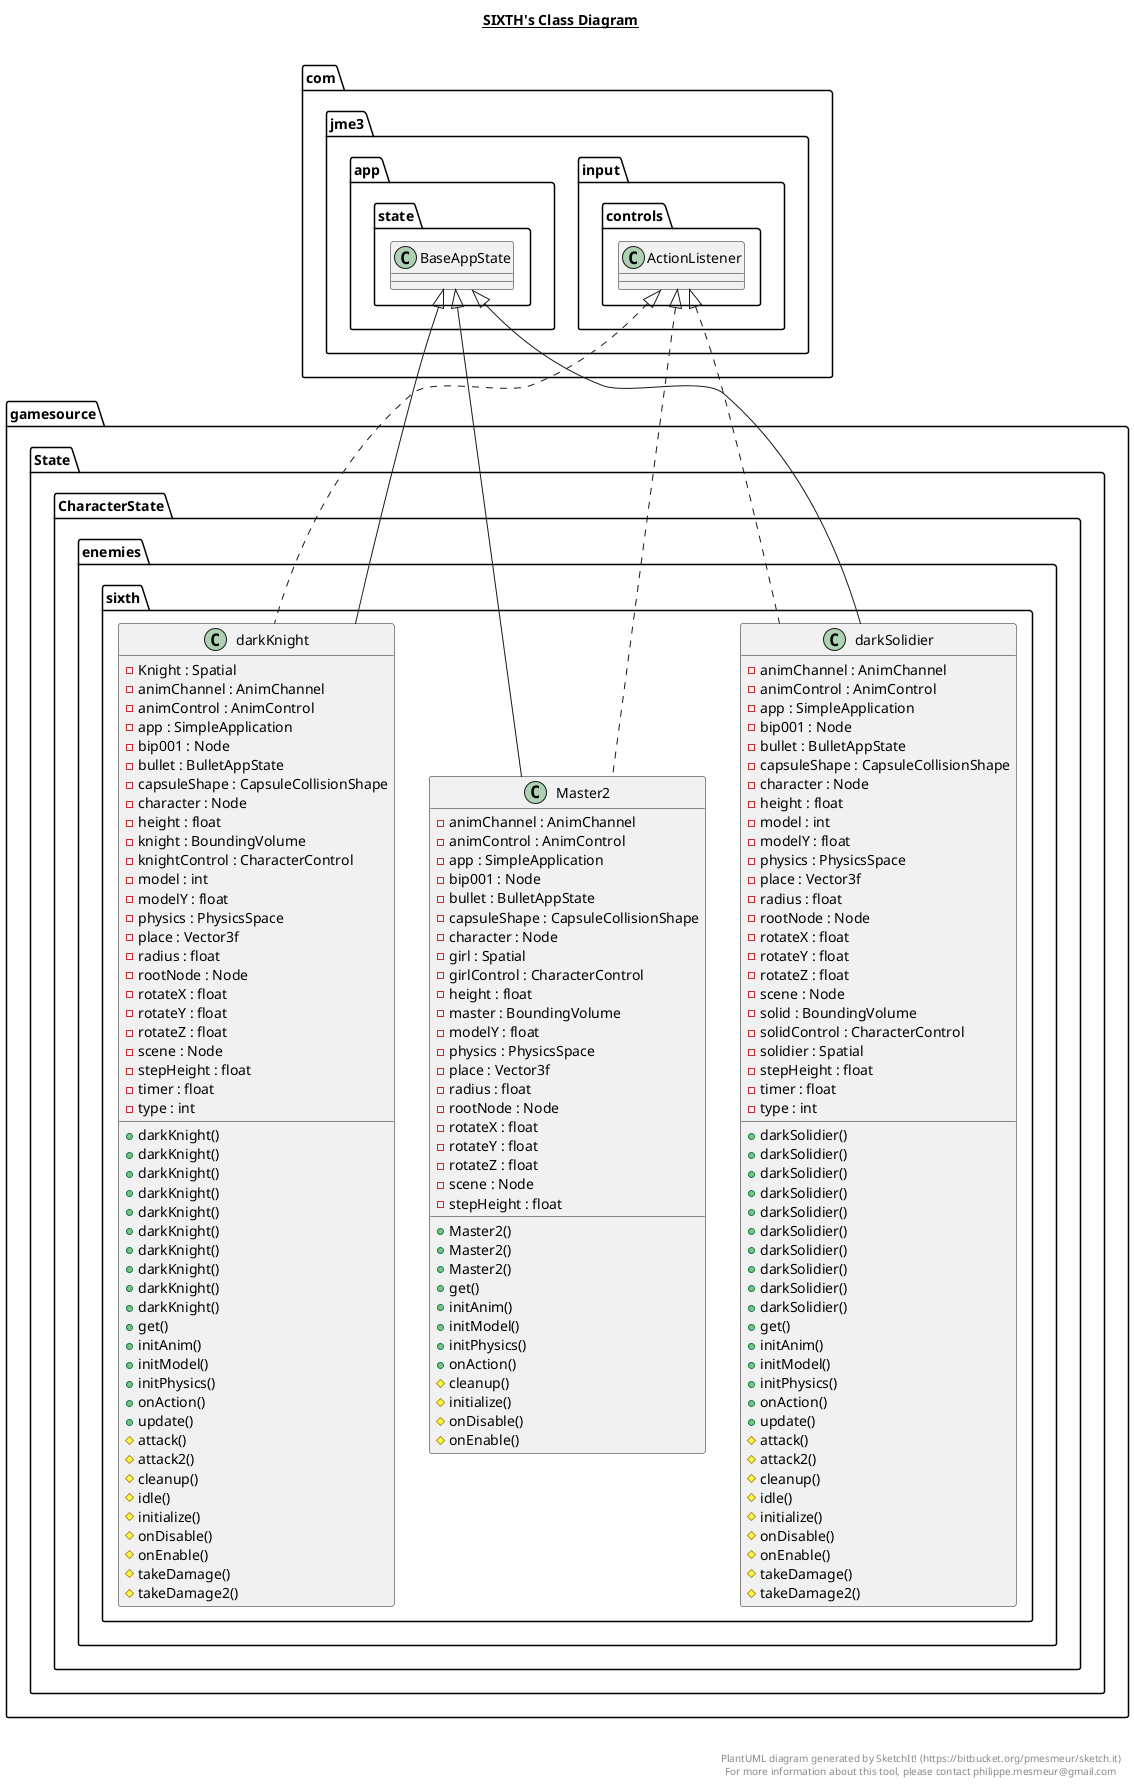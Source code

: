 @startuml

title __SIXTH's Class Diagram__\n

  namespace gamesource {
    namespace State {
      namespace CharacterState {
        namespace enemies {
          namespace sixth {
            class gamesource.State.CharacterState.enemies.sixth.Master2 {
                - animChannel : AnimChannel
                - animControl : AnimControl
                - app : SimpleApplication
                - bip001 : Node
                - bullet : BulletAppState
                - capsuleShape : CapsuleCollisionShape
                - character : Node
                - girl : Spatial
                - girlControl : CharacterControl
                - height : float
                - master : BoundingVolume
                - modelY : float
                - physics : PhysicsSpace
                - place : Vector3f
                - radius : float
                - rootNode : Node
                - rotateX : float
                - rotateY : float
                - rotateZ : float
                - scene : Node
                - stepHeight : float
                + Master2()
                + Master2()
                + Master2()
                + get()
                + initAnim()
                + initModel()
                + initPhysics()
                + onAction()
                # cleanup()
                # initialize()
                # onDisable()
                # onEnable()
            }
          }
        }
      }
    }
  }
  

  namespace gamesource {
    namespace State {
      namespace CharacterState {
        namespace enemies {
          namespace sixth {
            class gamesource.State.CharacterState.enemies.sixth.darkKnight {
                - Knight : Spatial
                - animChannel : AnimChannel
                - animControl : AnimControl
                - app : SimpleApplication
                - bip001 : Node
                - bullet : BulletAppState
                - capsuleShape : CapsuleCollisionShape
                - character : Node
                - height : float
                - knight : BoundingVolume
                - knightControl : CharacterControl
                - model : int
                - modelY : float
                - physics : PhysicsSpace
                - place : Vector3f
                - radius : float
                - rootNode : Node
                - rotateX : float
                - rotateY : float
                - rotateZ : float
                - scene : Node
                - stepHeight : float
                - timer : float
                - type : int
                + darkKnight()
                + darkKnight()
                + darkKnight()
                + darkKnight()
                + darkKnight()
                + darkKnight()
                + darkKnight()
                + darkKnight()
                + darkKnight()
                + darkKnight()
                + get()
                + initAnim()
                + initModel()
                + initPhysics()
                + onAction()
                + update()
                # attack()
                # attack2()
                # cleanup()
                # idle()
                # initialize()
                # onDisable()
                # onEnable()
                # takeDamage()
                # takeDamage2()
            }
          }
        }
      }
    }
  }
  

  namespace gamesource {
    namespace State {
      namespace CharacterState {
        namespace enemies {
          namespace sixth {
            class gamesource.State.CharacterState.enemies.sixth.darkSolidier {
                - animChannel : AnimChannel
                - animControl : AnimControl
                - app : SimpleApplication
                - bip001 : Node
                - bullet : BulletAppState
                - capsuleShape : CapsuleCollisionShape
                - character : Node
                - height : float
                - model : int
                - modelY : float
                - physics : PhysicsSpace
                - place : Vector3f
                - radius : float
                - rootNode : Node
                - rotateX : float
                - rotateY : float
                - rotateZ : float
                - scene : Node
                - solid : BoundingVolume
                - solidControl : CharacterControl
                - solidier : Spatial
                - stepHeight : float
                - timer : float
                - type : int
                + darkSolidier()
                + darkSolidier()
                + darkSolidier()
                + darkSolidier()
                + darkSolidier()
                + darkSolidier()
                + darkSolidier()
                + darkSolidier()
                + darkSolidier()
                + darkSolidier()
                + get()
                + initAnim()
                + initModel()
                + initPhysics()
                + onAction()
                + update()
                # attack()
                # attack2()
                # cleanup()
                # idle()
                # initialize()
                # onDisable()
                # onEnable()
                # takeDamage()
                # takeDamage2()
            }
          }
        }
      }
    }
  }
  

  gamesource.State.CharacterState.enemies.sixth.Master2 .up.|> com.jme3.input.controls.ActionListener
  gamesource.State.CharacterState.enemies.sixth.Master2 -up-|> com.jme3.app.state.BaseAppState
  gamesource.State.CharacterState.enemies.sixth.darkKnight .up.|> com.jme3.input.controls.ActionListener
  gamesource.State.CharacterState.enemies.sixth.darkKnight -up-|> com.jme3.app.state.BaseAppState
  gamesource.State.CharacterState.enemies.sixth.darkSolidier .up.|> com.jme3.input.controls.ActionListener
  gamesource.State.CharacterState.enemies.sixth.darkSolidier -up-|> com.jme3.app.state.BaseAppState


right footer


PlantUML diagram generated by SketchIt! (https://bitbucket.org/pmesmeur/sketch.it)
For more information about this tool, please contact philippe.mesmeur@gmail.com
endfooter

@enduml
